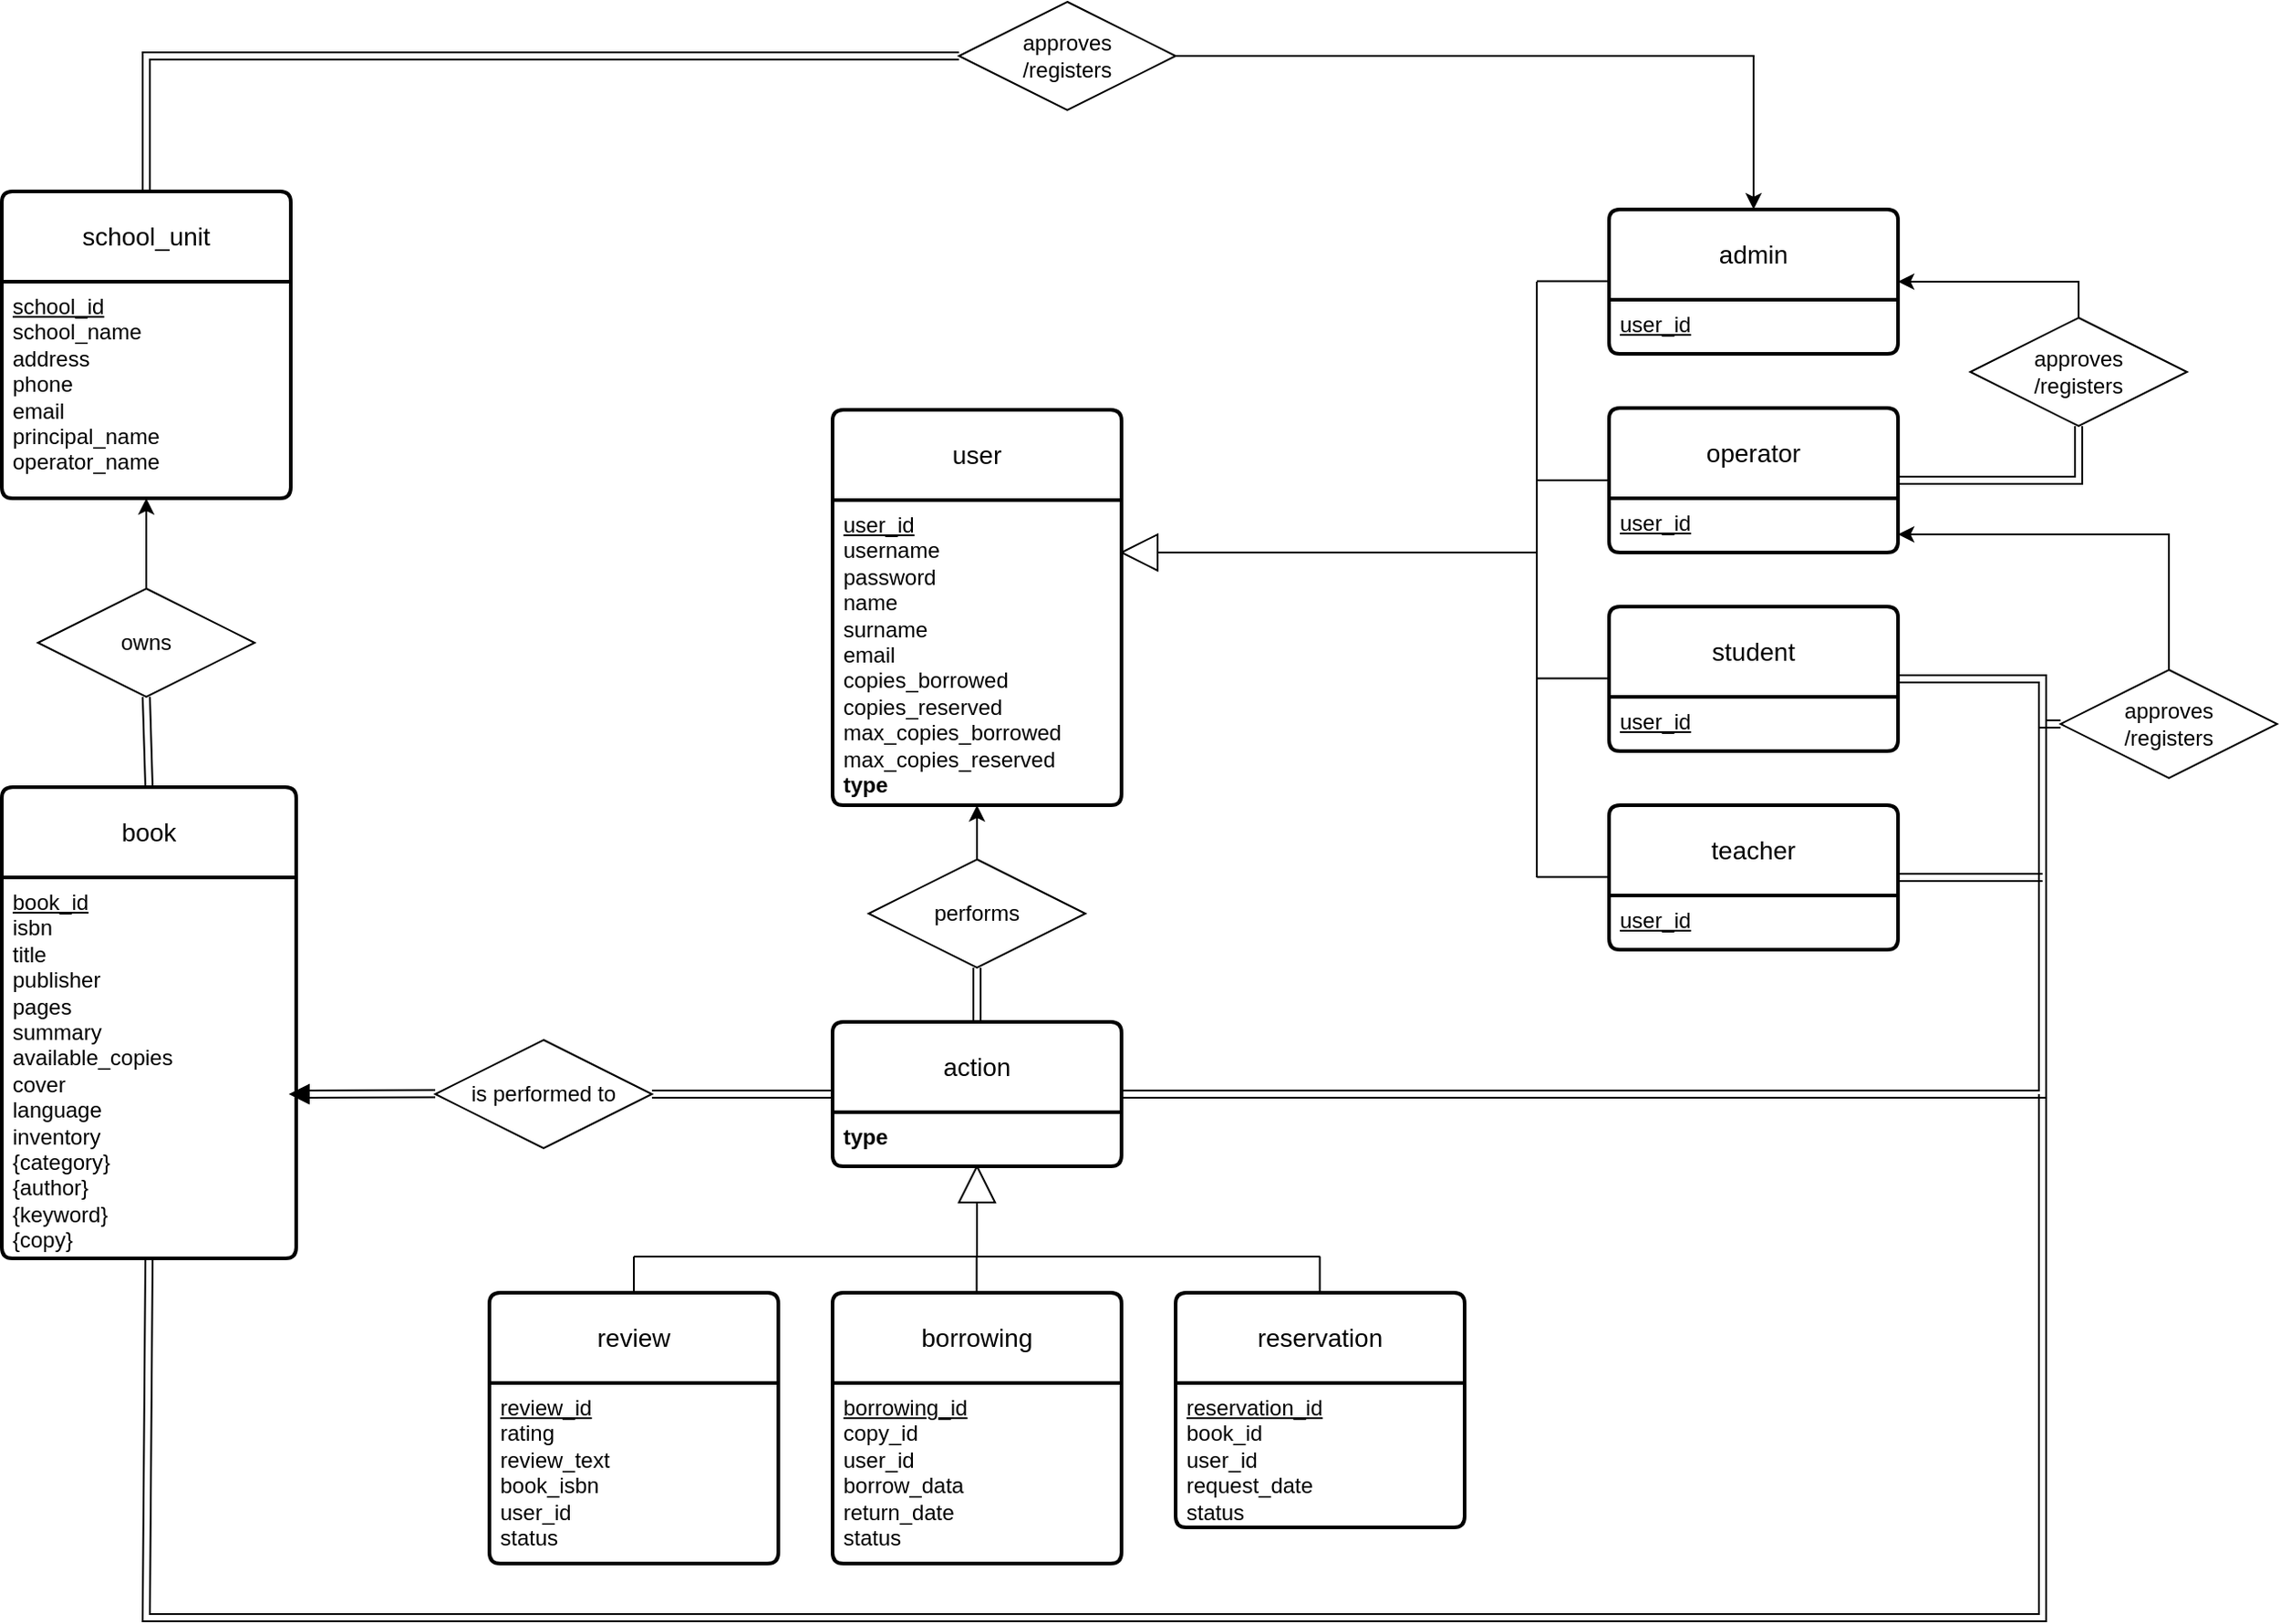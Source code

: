 <mxfile version="21.3.3" type="device">
  <diagram id="R2lEEEUBdFMjLlhIrx00" name="Page-1">
    <mxGraphModel dx="2835" dy="1917" grid="0" gridSize="10" guides="1" tooltips="1" connect="1" arrows="1" fold="1" page="1" pageScale="1" pageWidth="850" pageHeight="1100" math="0" shadow="0" extFonts="Permanent Marker^https://fonts.googleapis.com/css?family=Permanent+Marker">
      <root>
        <mxCell id="0" />
        <mxCell id="1" parent="0" />
        <mxCell id="bjWsxFxnOVN5gNTxH48k-28" value="admin" style="swimlane;childLayout=stackLayout;horizontal=1;startSize=50;horizontalStack=0;rounded=1;fontSize=14;fontStyle=0;strokeWidth=2;resizeParent=0;resizeLast=1;shadow=0;dashed=0;align=center;arcSize=4;whiteSpace=wrap;html=1;" vertex="1" parent="1">
          <mxGeometry x="740" y="110" width="160" height="80" as="geometry" />
        </mxCell>
        <mxCell id="bjWsxFxnOVN5gNTxH48k-29" value="&lt;div&gt;&lt;u&gt;user_id&lt;/u&gt;&lt;/div&gt;" style="align=left;strokeColor=none;fillColor=none;spacingLeft=4;fontSize=12;verticalAlign=top;resizable=0;rotatable=0;part=1;html=1;" vertex="1" parent="bjWsxFxnOVN5gNTxH48k-28">
          <mxGeometry y="50" width="160" height="30" as="geometry" />
        </mxCell>
        <mxCell id="bjWsxFxnOVN5gNTxH48k-30" style="edgeStyle=orthogonalEdgeStyle;rounded=0;orthogonalLoop=1;jettySize=auto;html=1;exitX=0.5;exitY=1;exitDx=0;exitDy=0;" edge="1" parent="bjWsxFxnOVN5gNTxH48k-28" source="bjWsxFxnOVN5gNTxH48k-29" target="bjWsxFxnOVN5gNTxH48k-29">
          <mxGeometry relative="1" as="geometry" />
        </mxCell>
        <mxCell id="bjWsxFxnOVN5gNTxH48k-34" value="book" style="swimlane;childLayout=stackLayout;horizontal=1;startSize=50;horizontalStack=0;rounded=1;fontSize=14;fontStyle=0;strokeWidth=2;resizeParent=0;resizeLast=1;shadow=0;dashed=0;align=center;arcSize=4;whiteSpace=wrap;html=1;" vertex="1" parent="1">
          <mxGeometry x="-150" y="430" width="163" height="261" as="geometry" />
        </mxCell>
        <mxCell id="bjWsxFxnOVN5gNTxH48k-35" value="&lt;div&gt;&lt;u&gt;book_id&lt;/u&gt;&lt;/div&gt;&lt;div&gt;isbn&lt;/div&gt;&lt;div&gt;title&lt;/div&gt;&lt;div&gt;publisher&lt;/div&gt;&lt;div&gt;pages&lt;/div&gt;&lt;div&gt;summary&lt;/div&gt;&lt;div&gt;available_copies&lt;/div&gt;&lt;div&gt;cover&lt;/div&gt;&lt;div&gt;language&lt;br&gt;&lt;/div&gt;&lt;div&gt;inventory&lt;/div&gt;&lt;div&gt;{category}&lt;/div&gt;&lt;div&gt;{author}&lt;/div&gt;&lt;div&gt;{keyword}&lt;/div&gt;&lt;div&gt;{copy}&lt;br&gt;&lt;/div&gt;&lt;div&gt;&lt;br&gt;&lt;/div&gt;" style="align=left;strokeColor=none;fillColor=none;spacingLeft=4;fontSize=12;verticalAlign=top;resizable=0;rotatable=0;part=1;html=1;" vertex="1" parent="bjWsxFxnOVN5gNTxH48k-34">
          <mxGeometry y="50" width="163" height="211" as="geometry" />
        </mxCell>
        <mxCell id="bjWsxFxnOVN5gNTxH48k-37" value="operator" style="swimlane;childLayout=stackLayout;horizontal=1;startSize=50;horizontalStack=0;rounded=1;fontSize=14;fontStyle=0;strokeWidth=2;resizeParent=0;resizeLast=1;shadow=0;dashed=0;align=center;arcSize=4;whiteSpace=wrap;html=1;" vertex="1" parent="1">
          <mxGeometry x="740" y="220" width="160" height="80" as="geometry" />
        </mxCell>
        <mxCell id="bjWsxFxnOVN5gNTxH48k-38" value="&lt;div&gt;&lt;u&gt;user_id&lt;/u&gt;&lt;/div&gt;" style="align=left;strokeColor=none;fillColor=none;spacingLeft=4;fontSize=12;verticalAlign=top;resizable=0;rotatable=0;part=1;html=1;" vertex="1" parent="bjWsxFxnOVN5gNTxH48k-37">
          <mxGeometry y="50" width="160" height="30" as="geometry" />
        </mxCell>
        <mxCell id="bjWsxFxnOVN5gNTxH48k-39" style="edgeStyle=orthogonalEdgeStyle;rounded=0;orthogonalLoop=1;jettySize=auto;html=1;exitX=0.5;exitY=1;exitDx=0;exitDy=0;" edge="1" parent="bjWsxFxnOVN5gNTxH48k-37" source="bjWsxFxnOVN5gNTxH48k-38" target="bjWsxFxnOVN5gNTxH48k-38">
          <mxGeometry relative="1" as="geometry" />
        </mxCell>
        <mxCell id="bjWsxFxnOVN5gNTxH48k-40" value="student" style="swimlane;childLayout=stackLayout;horizontal=1;startSize=50;horizontalStack=0;rounded=1;fontSize=14;fontStyle=0;strokeWidth=2;resizeParent=0;resizeLast=1;shadow=0;dashed=0;align=center;arcSize=4;whiteSpace=wrap;html=1;" vertex="1" parent="1">
          <mxGeometry x="740" y="330" width="160" height="80" as="geometry" />
        </mxCell>
        <mxCell id="bjWsxFxnOVN5gNTxH48k-41" value="&lt;div&gt;&lt;u&gt;user_id&lt;/u&gt;&lt;/div&gt;" style="align=left;strokeColor=none;fillColor=none;spacingLeft=4;fontSize=12;verticalAlign=top;resizable=0;rotatable=0;part=1;html=1;" vertex="1" parent="bjWsxFxnOVN5gNTxH48k-40">
          <mxGeometry y="50" width="160" height="30" as="geometry" />
        </mxCell>
        <mxCell id="bjWsxFxnOVN5gNTxH48k-42" style="edgeStyle=orthogonalEdgeStyle;rounded=0;orthogonalLoop=1;jettySize=auto;html=1;exitX=0.5;exitY=1;exitDx=0;exitDy=0;" edge="1" parent="bjWsxFxnOVN5gNTxH48k-40" source="bjWsxFxnOVN5gNTxH48k-41" target="bjWsxFxnOVN5gNTxH48k-41">
          <mxGeometry relative="1" as="geometry" />
        </mxCell>
        <mxCell id="bjWsxFxnOVN5gNTxH48k-43" value="teacher" style="swimlane;childLayout=stackLayout;horizontal=1;startSize=50;horizontalStack=0;rounded=1;fontSize=14;fontStyle=0;strokeWidth=2;resizeParent=0;resizeLast=1;shadow=0;dashed=0;align=center;arcSize=4;whiteSpace=wrap;html=1;" vertex="1" parent="1">
          <mxGeometry x="740" y="440" width="160" height="80" as="geometry" />
        </mxCell>
        <mxCell id="bjWsxFxnOVN5gNTxH48k-44" value="&lt;div&gt;&lt;u&gt;user_id&lt;/u&gt;&lt;/div&gt;" style="align=left;strokeColor=none;fillColor=none;spacingLeft=4;fontSize=12;verticalAlign=top;resizable=0;rotatable=0;part=1;html=1;" vertex="1" parent="bjWsxFxnOVN5gNTxH48k-43">
          <mxGeometry y="50" width="160" height="30" as="geometry" />
        </mxCell>
        <mxCell id="bjWsxFxnOVN5gNTxH48k-45" style="edgeStyle=orthogonalEdgeStyle;rounded=0;orthogonalLoop=1;jettySize=auto;html=1;exitX=0.5;exitY=1;exitDx=0;exitDy=0;" edge="1" parent="bjWsxFxnOVN5gNTxH48k-43" source="bjWsxFxnOVN5gNTxH48k-44" target="bjWsxFxnOVN5gNTxH48k-44">
          <mxGeometry relative="1" as="geometry" />
        </mxCell>
        <mxCell id="bjWsxFxnOVN5gNTxH48k-55" value="borrowing" style="swimlane;childLayout=stackLayout;horizontal=1;startSize=50;horizontalStack=0;rounded=1;fontSize=14;fontStyle=0;strokeWidth=2;resizeParent=0;resizeLast=1;shadow=0;dashed=0;align=center;arcSize=4;whiteSpace=wrap;html=1;" vertex="1" parent="1">
          <mxGeometry x="310" y="710" width="160" height="150" as="geometry" />
        </mxCell>
        <mxCell id="bjWsxFxnOVN5gNTxH48k-56" value="&lt;div&gt;&lt;u&gt;borrowing_id&lt;/u&gt;&lt;/div&gt;&lt;div&gt;copy_id&lt;/div&gt;&lt;div&gt;user_id&lt;/div&gt;&lt;div&gt;borrow_data&lt;/div&gt;&lt;div&gt;return_date&lt;/div&gt;&lt;div&gt;status&lt;br&gt;&lt;/div&gt;" style="align=left;strokeColor=none;fillColor=none;spacingLeft=4;fontSize=12;verticalAlign=top;resizable=0;rotatable=0;part=1;html=1;" vertex="1" parent="bjWsxFxnOVN5gNTxH48k-55">
          <mxGeometry y="50" width="160" height="100" as="geometry" />
        </mxCell>
        <mxCell id="bjWsxFxnOVN5gNTxH48k-63" value="reservation" style="swimlane;childLayout=stackLayout;horizontal=1;startSize=50;horizontalStack=0;rounded=1;fontSize=14;fontStyle=0;strokeWidth=2;resizeParent=0;resizeLast=1;shadow=0;dashed=0;align=center;arcSize=4;whiteSpace=wrap;html=1;" vertex="1" parent="1">
          <mxGeometry x="500" y="710" width="160" height="130" as="geometry" />
        </mxCell>
        <mxCell id="bjWsxFxnOVN5gNTxH48k-64" value="&lt;div&gt;&lt;u&gt;reservation_id&lt;/u&gt;&lt;/div&gt;&lt;div&gt;book_id&lt;/div&gt;&lt;div&gt;user_id&lt;/div&gt;&lt;div&gt;request_date&lt;/div&gt;&lt;div&gt;status&lt;br&gt;&lt;/div&gt;" style="align=left;strokeColor=none;fillColor=none;spacingLeft=4;fontSize=12;verticalAlign=top;resizable=0;rotatable=0;part=1;html=1;" vertex="1" parent="bjWsxFxnOVN5gNTxH48k-63">
          <mxGeometry y="50" width="160" height="80" as="geometry" />
        </mxCell>
        <mxCell id="bjWsxFxnOVN5gNTxH48k-65" value="review" style="swimlane;childLayout=stackLayout;horizontal=1;startSize=50;horizontalStack=0;rounded=1;fontSize=14;fontStyle=0;strokeWidth=2;resizeParent=0;resizeLast=1;shadow=0;dashed=0;align=center;arcSize=4;whiteSpace=wrap;html=1;" vertex="1" parent="1">
          <mxGeometry x="120" y="710" width="160" height="150" as="geometry" />
        </mxCell>
        <mxCell id="bjWsxFxnOVN5gNTxH48k-66" value="&lt;div&gt;&lt;u&gt;review_id&lt;/u&gt;&lt;/div&gt;&lt;div&gt;rating&lt;/div&gt;&lt;div&gt;review_text&lt;/div&gt;&lt;div&gt;book_isbn&lt;/div&gt;&lt;div&gt;user_id&lt;/div&gt;&lt;div&gt;status&lt;/div&gt;" style="align=left;strokeColor=none;fillColor=none;spacingLeft=4;fontSize=12;verticalAlign=top;resizable=0;rotatable=0;part=1;html=1;" vertex="1" parent="bjWsxFxnOVN5gNTxH48k-65">
          <mxGeometry y="50" width="160" height="100" as="geometry" />
        </mxCell>
        <mxCell id="bjWsxFxnOVN5gNTxH48k-67" value="school_unit" style="swimlane;childLayout=stackLayout;horizontal=1;startSize=50;horizontalStack=0;rounded=1;fontSize=14;fontStyle=0;strokeWidth=2;resizeParent=0;resizeLast=1;shadow=0;dashed=0;align=center;arcSize=4;whiteSpace=wrap;html=1;" vertex="1" parent="1">
          <mxGeometry x="-150" y="100" width="160" height="170" as="geometry" />
        </mxCell>
        <mxCell id="bjWsxFxnOVN5gNTxH48k-68" value="&lt;div&gt;&lt;u&gt;school_id&lt;/u&gt;&lt;/div&gt;&lt;div&gt;school_name&lt;/div&gt;&lt;div&gt;address&lt;/div&gt;&lt;div&gt;phone&lt;/div&gt;&lt;div&gt;email&lt;/div&gt;&lt;div&gt;principal_name&lt;/div&gt;&lt;div&gt;operator_name&lt;br&gt;&lt;/div&gt;" style="align=left;strokeColor=none;fillColor=none;spacingLeft=4;fontSize=12;verticalAlign=top;resizable=0;rotatable=0;part=1;html=1;" vertex="1" parent="bjWsxFxnOVN5gNTxH48k-67">
          <mxGeometry y="50" width="160" height="120" as="geometry" />
        </mxCell>
        <mxCell id="bjWsxFxnOVN5gNTxH48k-70" value="user" style="swimlane;childLayout=stackLayout;horizontal=1;startSize=50;horizontalStack=0;rounded=1;fontSize=14;fontStyle=0;strokeWidth=2;resizeParent=0;resizeLast=1;shadow=0;dashed=0;align=center;arcSize=4;whiteSpace=wrap;html=1;" vertex="1" parent="1">
          <mxGeometry x="310" y="221" width="160" height="219" as="geometry" />
        </mxCell>
        <mxCell id="bjWsxFxnOVN5gNTxH48k-71" value="&lt;div&gt;&lt;u&gt;user_id&lt;/u&gt;&lt;/div&gt;&lt;div&gt;username&lt;/div&gt;&lt;div&gt;password&lt;/div&gt;&lt;div&gt;name&lt;/div&gt;&lt;div&gt;surname&lt;/div&gt;&lt;div&gt;email&lt;/div&gt;&lt;div&gt;copies_borrowed&lt;/div&gt;&lt;div&gt;copies_reserved&lt;/div&gt;&lt;div&gt;max_copies_borrowed&lt;div&gt;max_copies_reserved&lt;/div&gt;&lt;div&gt;&lt;b&gt;type&lt;/b&gt;&lt;br&gt;&lt;/div&gt;&lt;/div&gt;" style="align=left;strokeColor=none;fillColor=none;spacingLeft=4;fontSize=12;verticalAlign=top;resizable=0;rotatable=0;part=1;html=1;" vertex="1" parent="bjWsxFxnOVN5gNTxH48k-70">
          <mxGeometry y="50" width="160" height="169" as="geometry" />
        </mxCell>
        <mxCell id="bjWsxFxnOVN5gNTxH48k-73" value="" style="triangle;whiteSpace=wrap;html=1;direction=west;" vertex="1" parent="1">
          <mxGeometry x="470" y="290" width="20" height="20" as="geometry" />
        </mxCell>
        <mxCell id="bjWsxFxnOVN5gNTxH48k-75" value="" style="endArrow=none;html=1;rounded=0;exitX=0;exitY=0.5;exitDx=0;exitDy=0;" edge="1" parent="1" source="bjWsxFxnOVN5gNTxH48k-73">
          <mxGeometry width="50" height="50" relative="1" as="geometry">
            <mxPoint x="730" y="340" as="sourcePoint" />
            <mxPoint x="700" y="300" as="targetPoint" />
          </mxGeometry>
        </mxCell>
        <mxCell id="bjWsxFxnOVN5gNTxH48k-76" value="" style="endArrow=none;html=1;rounded=0;entryX=0;entryY=0.5;entryDx=0;entryDy=0;" edge="1" parent="1" target="bjWsxFxnOVN5gNTxH48k-37">
          <mxGeometry width="50" height="50" relative="1" as="geometry">
            <mxPoint x="700" y="260" as="sourcePoint" />
            <mxPoint x="780" y="290" as="targetPoint" />
          </mxGeometry>
        </mxCell>
        <mxCell id="bjWsxFxnOVN5gNTxH48k-77" value="" style="endArrow=none;html=1;rounded=0;entryX=0;entryY=0.5;entryDx=0;entryDy=0;" edge="1" parent="1">
          <mxGeometry width="50" height="50" relative="1" as="geometry">
            <mxPoint x="700" y="149.78" as="sourcePoint" />
            <mxPoint x="740" y="149.78" as="targetPoint" />
          </mxGeometry>
        </mxCell>
        <mxCell id="bjWsxFxnOVN5gNTxH48k-78" value="" style="endArrow=none;html=1;rounded=0;entryX=0;entryY=0.5;entryDx=0;entryDy=0;" edge="1" parent="1">
          <mxGeometry width="50" height="50" relative="1" as="geometry">
            <mxPoint x="700" y="369.78" as="sourcePoint" />
            <mxPoint x="740" y="369.78" as="targetPoint" />
          </mxGeometry>
        </mxCell>
        <mxCell id="bjWsxFxnOVN5gNTxH48k-79" value="" style="endArrow=none;html=1;rounded=0;entryX=0;entryY=0.5;entryDx=0;entryDy=0;" edge="1" parent="1">
          <mxGeometry width="50" height="50" relative="1" as="geometry">
            <mxPoint x="700" y="479.78" as="sourcePoint" />
            <mxPoint x="740" y="479.78" as="targetPoint" />
          </mxGeometry>
        </mxCell>
        <mxCell id="bjWsxFxnOVN5gNTxH48k-80" value="" style="endArrow=none;html=1;rounded=0;" edge="1" parent="1">
          <mxGeometry width="50" height="50" relative="1" as="geometry">
            <mxPoint x="700" y="480" as="sourcePoint" />
            <mxPoint x="700" y="150" as="targetPoint" />
          </mxGeometry>
        </mxCell>
        <mxCell id="bjWsxFxnOVN5gNTxH48k-81" value="&lt;div&gt;approves&lt;/div&gt;&lt;div&gt;/registers&lt;/div&gt;" style="shape=rhombus;perimeter=rhombusPerimeter;whiteSpace=wrap;html=1;align=center;" vertex="1" parent="1">
          <mxGeometry x="940" y="170" width="120" height="60" as="geometry" />
        </mxCell>
        <mxCell id="bjWsxFxnOVN5gNTxH48k-82" value="&lt;div&gt;approves&lt;/div&gt;&lt;div&gt;/registers&lt;/div&gt;" style="shape=rhombus;perimeter=rhombusPerimeter;whiteSpace=wrap;html=1;align=center;" vertex="1" parent="1">
          <mxGeometry x="990" y="365" width="120" height="60" as="geometry" />
        </mxCell>
        <mxCell id="bjWsxFxnOVN5gNTxH48k-84" value="" style="endArrow=classic;html=1;rounded=0;entryX=1;entryY=0.5;entryDx=0;entryDy=0;exitX=0.5;exitY=0;exitDx=0;exitDy=0;" edge="1" parent="1" source="bjWsxFxnOVN5gNTxH48k-81" target="bjWsxFxnOVN5gNTxH48k-28">
          <mxGeometry width="50" height="50" relative="1" as="geometry">
            <mxPoint x="900" y="310" as="sourcePoint" />
            <mxPoint x="950" y="260" as="targetPoint" />
            <Array as="points">
              <mxPoint x="1000" y="150" />
            </Array>
          </mxGeometry>
        </mxCell>
        <mxCell id="bjWsxFxnOVN5gNTxH48k-85" value="" style="shape=link;html=1;rounded=0;entryX=0.5;entryY=1;entryDx=0;entryDy=0;exitX=1;exitY=0.5;exitDx=0;exitDy=0;" edge="1" parent="1" source="bjWsxFxnOVN5gNTxH48k-37" target="bjWsxFxnOVN5gNTxH48k-81">
          <mxGeometry width="100" relative="1" as="geometry">
            <mxPoint x="880" y="280" as="sourcePoint" />
            <mxPoint x="980" y="280" as="targetPoint" />
            <Array as="points">
              <mxPoint x="1000" y="260" />
            </Array>
          </mxGeometry>
        </mxCell>
        <mxCell id="bjWsxFxnOVN5gNTxH48k-86" value="" style="endArrow=classic;html=1;rounded=0;exitX=0.5;exitY=0;exitDx=0;exitDy=0;" edge="1" parent="1" source="bjWsxFxnOVN5gNTxH48k-82">
          <mxGeometry width="50" height="50" relative="1" as="geometry">
            <mxPoint x="900" y="380" as="sourcePoint" />
            <mxPoint x="900" y="290" as="targetPoint" />
            <Array as="points">
              <mxPoint x="1050" y="290" />
              <mxPoint x="910" y="290" />
            </Array>
          </mxGeometry>
        </mxCell>
        <mxCell id="bjWsxFxnOVN5gNTxH48k-87" value="" style="shape=link;html=1;rounded=0;exitX=1;exitY=0.5;exitDx=0;exitDy=0;entryX=0;entryY=0.5;entryDx=0;entryDy=0;" edge="1" parent="1" source="bjWsxFxnOVN5gNTxH48k-40" target="bjWsxFxnOVN5gNTxH48k-82">
          <mxGeometry width="100" relative="1" as="geometry">
            <mxPoint x="880" y="420" as="sourcePoint" />
            <mxPoint x="980" y="420" as="targetPoint" />
            <Array as="points">
              <mxPoint x="980" y="370" />
              <mxPoint x="980" y="395" />
            </Array>
          </mxGeometry>
        </mxCell>
        <mxCell id="bjWsxFxnOVN5gNTxH48k-88" value="" style="shape=link;html=1;rounded=0;exitX=1;exitY=0.5;exitDx=0;exitDy=0;" edge="1" parent="1" source="bjWsxFxnOVN5gNTxH48k-93">
          <mxGeometry width="100" relative="1" as="geometry">
            <mxPoint x="880" y="420" as="sourcePoint" />
            <mxPoint x="980" y="390" as="targetPoint" />
            <Array as="points">
              <mxPoint x="980" y="600" />
            </Array>
          </mxGeometry>
        </mxCell>
        <mxCell id="bjWsxFxnOVN5gNTxH48k-91" value="" style="edgeStyle=orthogonalEdgeStyle;rounded=0;orthogonalLoop=1;jettySize=auto;html=1;entryX=0.5;entryY=0;entryDx=0;entryDy=0;" edge="1" parent="1" source="bjWsxFxnOVN5gNTxH48k-89" target="bjWsxFxnOVN5gNTxH48k-28">
          <mxGeometry relative="1" as="geometry">
            <mxPoint x="600" y="25" as="targetPoint" />
          </mxGeometry>
        </mxCell>
        <mxCell id="bjWsxFxnOVN5gNTxH48k-89" value="&lt;div&gt;approves&lt;/div&gt;&lt;div&gt;/registers&lt;/div&gt;" style="shape=rhombus;perimeter=rhombusPerimeter;whiteSpace=wrap;html=1;align=center;" vertex="1" parent="1">
          <mxGeometry x="380" y="-5" width="120" height="60" as="geometry" />
        </mxCell>
        <mxCell id="bjWsxFxnOVN5gNTxH48k-93" value="&lt;div&gt;action&lt;/div&gt;" style="swimlane;childLayout=stackLayout;horizontal=1;startSize=50;horizontalStack=0;rounded=1;fontSize=14;fontStyle=0;strokeWidth=2;resizeParent=0;resizeLast=1;shadow=0;dashed=0;align=center;arcSize=4;whiteSpace=wrap;html=1;" vertex="1" parent="1">
          <mxGeometry x="310" y="560" width="160" height="80" as="geometry" />
        </mxCell>
        <mxCell id="bjWsxFxnOVN5gNTxH48k-94" value="&lt;b&gt;type&lt;/b&gt;" style="align=left;strokeColor=none;fillColor=none;spacingLeft=4;fontSize=12;verticalAlign=top;resizable=0;rotatable=0;part=1;html=1;" vertex="1" parent="bjWsxFxnOVN5gNTxH48k-93">
          <mxGeometry y="50" width="160" height="30" as="geometry" />
        </mxCell>
        <mxCell id="bjWsxFxnOVN5gNTxH48k-95" value="" style="triangle;whiteSpace=wrap;html=1;direction=west;fillColor=#000000;" vertex="1" parent="1">
          <mxGeometry x="10" y="595" width="10" height="10" as="geometry" />
        </mxCell>
        <mxCell id="bjWsxFxnOVN5gNTxH48k-96" value="" style="endArrow=none;html=1;rounded=0;entryX=0.5;entryY=0;entryDx=0;entryDy=0;" edge="1" parent="1" target="bjWsxFxnOVN5gNTxH48k-65">
          <mxGeometry width="50" height="50" relative="1" as="geometry">
            <mxPoint x="200" y="690" as="sourcePoint" />
            <mxPoint x="320" y="670" as="targetPoint" />
          </mxGeometry>
        </mxCell>
        <mxCell id="bjWsxFxnOVN5gNTxH48k-97" value="" style="endArrow=none;html=1;rounded=0;entryX=0.5;entryY=0;entryDx=0;entryDy=0;" edge="1" parent="1">
          <mxGeometry width="50" height="50" relative="1" as="geometry">
            <mxPoint x="389.8" y="690" as="sourcePoint" />
            <mxPoint x="389.8" y="710" as="targetPoint" />
          </mxGeometry>
        </mxCell>
        <mxCell id="bjWsxFxnOVN5gNTxH48k-98" value="" style="endArrow=none;html=1;rounded=0;entryX=0.5;entryY=0;entryDx=0;entryDy=0;" edge="1" parent="1">
          <mxGeometry width="50" height="50" relative="1" as="geometry">
            <mxPoint x="579.8" y="690" as="sourcePoint" />
            <mxPoint x="579.8" y="710" as="targetPoint" />
          </mxGeometry>
        </mxCell>
        <mxCell id="bjWsxFxnOVN5gNTxH48k-99" value="" style="endArrow=none;html=1;rounded=0;" edge="1" parent="1">
          <mxGeometry width="50" height="50" relative="1" as="geometry">
            <mxPoint x="200" y="690" as="sourcePoint" />
            <mxPoint x="580" y="690" as="targetPoint" />
          </mxGeometry>
        </mxCell>
        <mxCell id="bjWsxFxnOVN5gNTxH48k-100" value="" style="endArrow=none;html=1;rounded=0;exitX=0;exitY=0.5;exitDx=0;exitDy=0;" edge="1" parent="1" source="bjWsxFxnOVN5gNTxH48k-116">
          <mxGeometry width="50" height="50" relative="1" as="geometry">
            <mxPoint x="389.8" y="660" as="sourcePoint" />
            <mxPoint x="390" y="690" as="targetPoint" />
          </mxGeometry>
        </mxCell>
        <mxCell id="bjWsxFxnOVN5gNTxH48k-104" value="" style="edgeStyle=orthogonalEdgeStyle;rounded=0;orthogonalLoop=1;jettySize=auto;html=1;" edge="1" parent="1" source="bjWsxFxnOVN5gNTxH48k-101" target="bjWsxFxnOVN5gNTxH48k-71">
          <mxGeometry relative="1" as="geometry" />
        </mxCell>
        <mxCell id="bjWsxFxnOVN5gNTxH48k-101" value="&lt;div&gt;performs&lt;/div&gt;" style="shape=rhombus;perimeter=rhombusPerimeter;whiteSpace=wrap;html=1;align=center;" vertex="1" parent="1">
          <mxGeometry x="330" y="470" width="120" height="60" as="geometry" />
        </mxCell>
        <mxCell id="bjWsxFxnOVN5gNTxH48k-105" value="" style="shape=link;html=1;rounded=0;exitX=0.5;exitY=0;exitDx=0;exitDy=0;entryX=0.5;entryY=1;entryDx=0;entryDy=0;" edge="1" parent="1" source="bjWsxFxnOVN5gNTxH48k-93" target="bjWsxFxnOVN5gNTxH48k-101">
          <mxGeometry width="100" relative="1" as="geometry">
            <mxPoint x="380" y="570" as="sourcePoint" />
            <mxPoint x="480" y="570" as="targetPoint" />
          </mxGeometry>
        </mxCell>
        <mxCell id="bjWsxFxnOVN5gNTxH48k-107" value="" style="shape=link;html=1;rounded=0;exitX=1;exitY=0.5;exitDx=0;exitDy=0;" edge="1" parent="1" source="bjWsxFxnOVN5gNTxH48k-43">
          <mxGeometry width="100" relative="1" as="geometry">
            <mxPoint x="850" y="470" as="sourcePoint" />
            <mxPoint x="980" y="480" as="targetPoint" />
          </mxGeometry>
        </mxCell>
        <mxCell id="bjWsxFxnOVN5gNTxH48k-109" value="" style="shape=link;html=1;rounded=0;exitX=0.5;exitY=0;exitDx=0;exitDy=0;entryX=0;entryY=0.5;entryDx=0;entryDy=0;" edge="1" parent="1" source="bjWsxFxnOVN5gNTxH48k-67" target="bjWsxFxnOVN5gNTxH48k-89">
          <mxGeometry width="100" relative="1" as="geometry">
            <mxPoint x="290" y="280" as="sourcePoint" />
            <mxPoint x="390" y="280" as="targetPoint" />
            <Array as="points">
              <mxPoint x="-70" y="25" />
              <mxPoint x="80" y="25" />
            </Array>
          </mxGeometry>
        </mxCell>
        <mxCell id="bjWsxFxnOVN5gNTxH48k-111" value="" style="edgeStyle=orthogonalEdgeStyle;rounded=0;orthogonalLoop=1;jettySize=auto;html=1;" edge="1" parent="1" source="bjWsxFxnOVN5gNTxH48k-110" target="bjWsxFxnOVN5gNTxH48k-68">
          <mxGeometry relative="1" as="geometry" />
        </mxCell>
        <mxCell id="bjWsxFxnOVN5gNTxH48k-110" value="&lt;div&gt;owns&lt;/div&gt;" style="shape=rhombus;perimeter=rhombusPerimeter;whiteSpace=wrap;html=1;align=center;" vertex="1" parent="1">
          <mxGeometry x="-130" y="320" width="120" height="60" as="geometry" />
        </mxCell>
        <mxCell id="bjWsxFxnOVN5gNTxH48k-112" value="" style="shape=link;html=1;rounded=0;exitX=0.5;exitY=1;exitDx=0;exitDy=0;entryX=0.5;entryY=0;entryDx=0;entryDy=0;" edge="1" parent="1" source="bjWsxFxnOVN5gNTxH48k-110" target="bjWsxFxnOVN5gNTxH48k-34">
          <mxGeometry width="100" relative="1" as="geometry">
            <mxPoint x="130" y="380" as="sourcePoint" />
            <mxPoint x="230" y="380" as="targetPoint" />
          </mxGeometry>
        </mxCell>
        <mxCell id="bjWsxFxnOVN5gNTxH48k-113" value="is performed to" style="shape=rhombus;perimeter=rhombusPerimeter;whiteSpace=wrap;html=1;align=center;" vertex="1" parent="1">
          <mxGeometry x="90" y="570" width="120" height="60" as="geometry" />
        </mxCell>
        <mxCell id="bjWsxFxnOVN5gNTxH48k-114" value="" style="shape=link;html=1;rounded=0;exitX=1;exitY=0.5;exitDx=0;exitDy=0;entryX=0;entryY=0.5;entryDx=0;entryDy=0;" edge="1" parent="1" source="bjWsxFxnOVN5gNTxH48k-113" target="bjWsxFxnOVN5gNTxH48k-93">
          <mxGeometry width="100" relative="1" as="geometry">
            <mxPoint x="110" y="660" as="sourcePoint" />
            <mxPoint x="210" y="660" as="targetPoint" />
          </mxGeometry>
        </mxCell>
        <mxCell id="bjWsxFxnOVN5gNTxH48k-115" value="" style="shape=link;html=1;rounded=0;entryX=0;entryY=0.5;entryDx=0;entryDy=0;exitX=0;exitY=0.5;exitDx=0;exitDy=0;" edge="1" parent="1" source="bjWsxFxnOVN5gNTxH48k-95">
          <mxGeometry width="100" relative="1" as="geometry">
            <mxPoint x="10" y="600" as="sourcePoint" />
            <mxPoint x="90" y="599.71" as="targetPoint" />
          </mxGeometry>
        </mxCell>
        <mxCell id="bjWsxFxnOVN5gNTxH48k-116" value="" style="triangle;whiteSpace=wrap;html=1;direction=north;" vertex="1" parent="1">
          <mxGeometry x="380" y="640" width="20" height="20" as="geometry" />
        </mxCell>
        <mxCell id="bjWsxFxnOVN5gNTxH48k-133" value="" style="shape=link;html=1;rounded=0;exitX=0.5;exitY=1;exitDx=0;exitDy=0;" edge="1" parent="1" source="bjWsxFxnOVN5gNTxH48k-35">
          <mxGeometry width="100" relative="1" as="geometry">
            <mxPoint x="240" y="760" as="sourcePoint" />
            <mxPoint x="980" y="600" as="targetPoint" />
            <Array as="points">
              <mxPoint x="-70" y="890" />
              <mxPoint x="980" y="890" />
            </Array>
          </mxGeometry>
        </mxCell>
      </root>
    </mxGraphModel>
  </diagram>
</mxfile>
